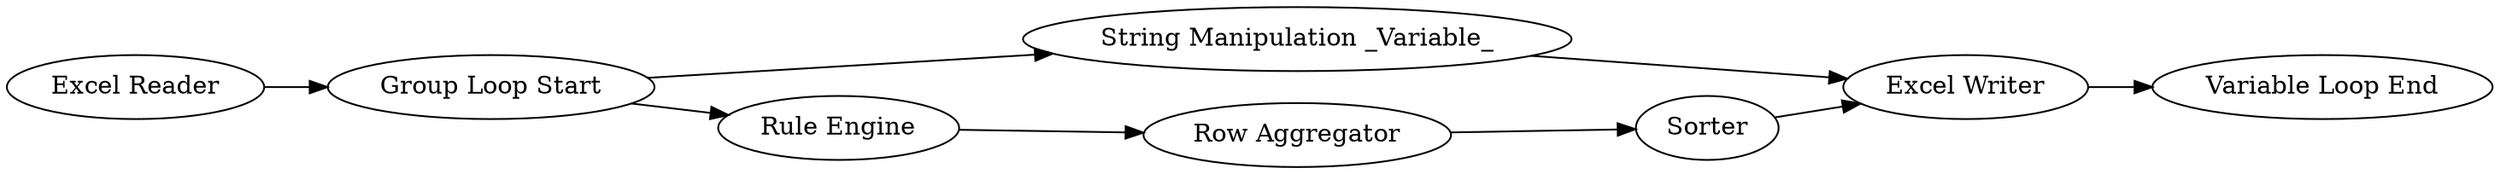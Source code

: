 digraph {
	8 -> 6
	2 -> 13
	12 -> 14
	2 -> 8
	1 -> 2
	6 -> 7
	14 -> 6
	13 -> 12
	13 [label="Rule Engine"]
	1 [label="Excel Reader"]
	7 [label="Variable Loop End"]
	6 [label="Excel Writer"]
	8 [label="String Manipulation _Variable_"]
	14 [label=Sorter]
	2 [label="Group Loop Start"]
	12 [label="Row Aggregator"]
	rankdir=LR
}
